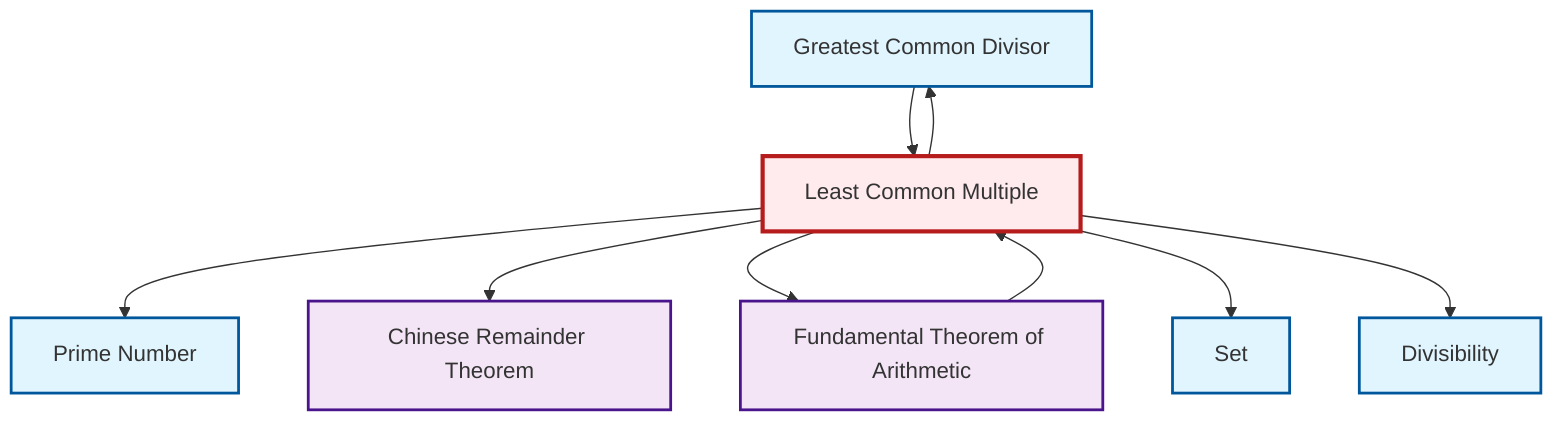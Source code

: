 graph TD
    classDef definition fill:#e1f5fe,stroke:#01579b,stroke-width:2px
    classDef theorem fill:#f3e5f5,stroke:#4a148c,stroke-width:2px
    classDef axiom fill:#fff3e0,stroke:#e65100,stroke-width:2px
    classDef example fill:#e8f5e9,stroke:#1b5e20,stroke-width:2px
    classDef current fill:#ffebee,stroke:#b71c1c,stroke-width:3px
    def-gcd["Greatest Common Divisor"]:::definition
    def-lcm["Least Common Multiple"]:::definition
    def-divisibility["Divisibility"]:::definition
    thm-fundamental-arithmetic["Fundamental Theorem of Arithmetic"]:::theorem
    def-prime["Prime Number"]:::definition
    thm-chinese-remainder["Chinese Remainder Theorem"]:::theorem
    def-set["Set"]:::definition
    def-lcm --> def-gcd
    def-lcm --> def-prime
    def-lcm --> thm-chinese-remainder
    def-lcm --> thm-fundamental-arithmetic
    def-lcm --> def-set
    thm-fundamental-arithmetic --> def-lcm
    def-lcm --> def-divisibility
    def-gcd --> def-lcm
    class def-lcm current